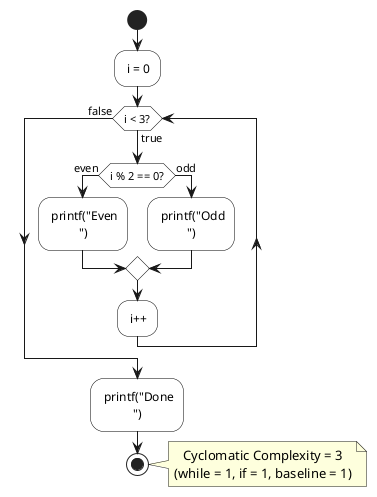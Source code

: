@startuml problem2
' --------- style ----------
skinparam backgroundColor white
skinparam shadowing false
skinparam defaultTextAlignment center
skinparam activity {
  BackgroundColor white
  BorderColor black
}
' --------- CFG ----------
start
: i = 0;
while (i < 3?) is (true)
  if (i % 2 == 0?) then (even)
    : printf("Even\n");
  else (odd)
    : printf("Odd\n");
  endif
  : i++;
endwhile (false)
: printf("Done\n");
stop

' --------- complexity ----------
note right
  Cyclomatic Complexity = 3
  (while = 1, if = 1, baseline = 1)
end note
@enduml
